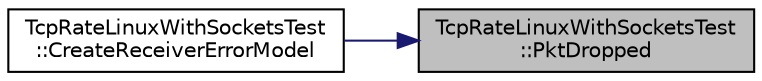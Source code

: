digraph "TcpRateLinuxWithSocketsTest::PktDropped"
{
 // LATEX_PDF_SIZE
  edge [fontname="Helvetica",fontsize="10",labelfontname="Helvetica",labelfontsize="10"];
  node [fontname="Helvetica",fontsize="10",shape=record];
  rankdir="RL";
  Node1 [label="TcpRateLinuxWithSocketsTest\l::PktDropped",height=0.2,width=0.4,color="black", fillcolor="grey75", style="filled", fontcolor="black",tooltip="Called when a packet is dropped."];
  Node1 -> Node2 [dir="back",color="midnightblue",fontsize="10",style="solid",fontname="Helvetica"];
  Node2 [label="TcpRateLinuxWithSocketsTest\l::CreateReceiverErrorModel",height=0.2,width=0.4,color="black", fillcolor="white", style="filled",URL="$class_tcp_rate_linux_with_sockets_test.html#a61864d4149c8ce76b7024a502438915e",tooltip="Create a receiver error model."];
}
